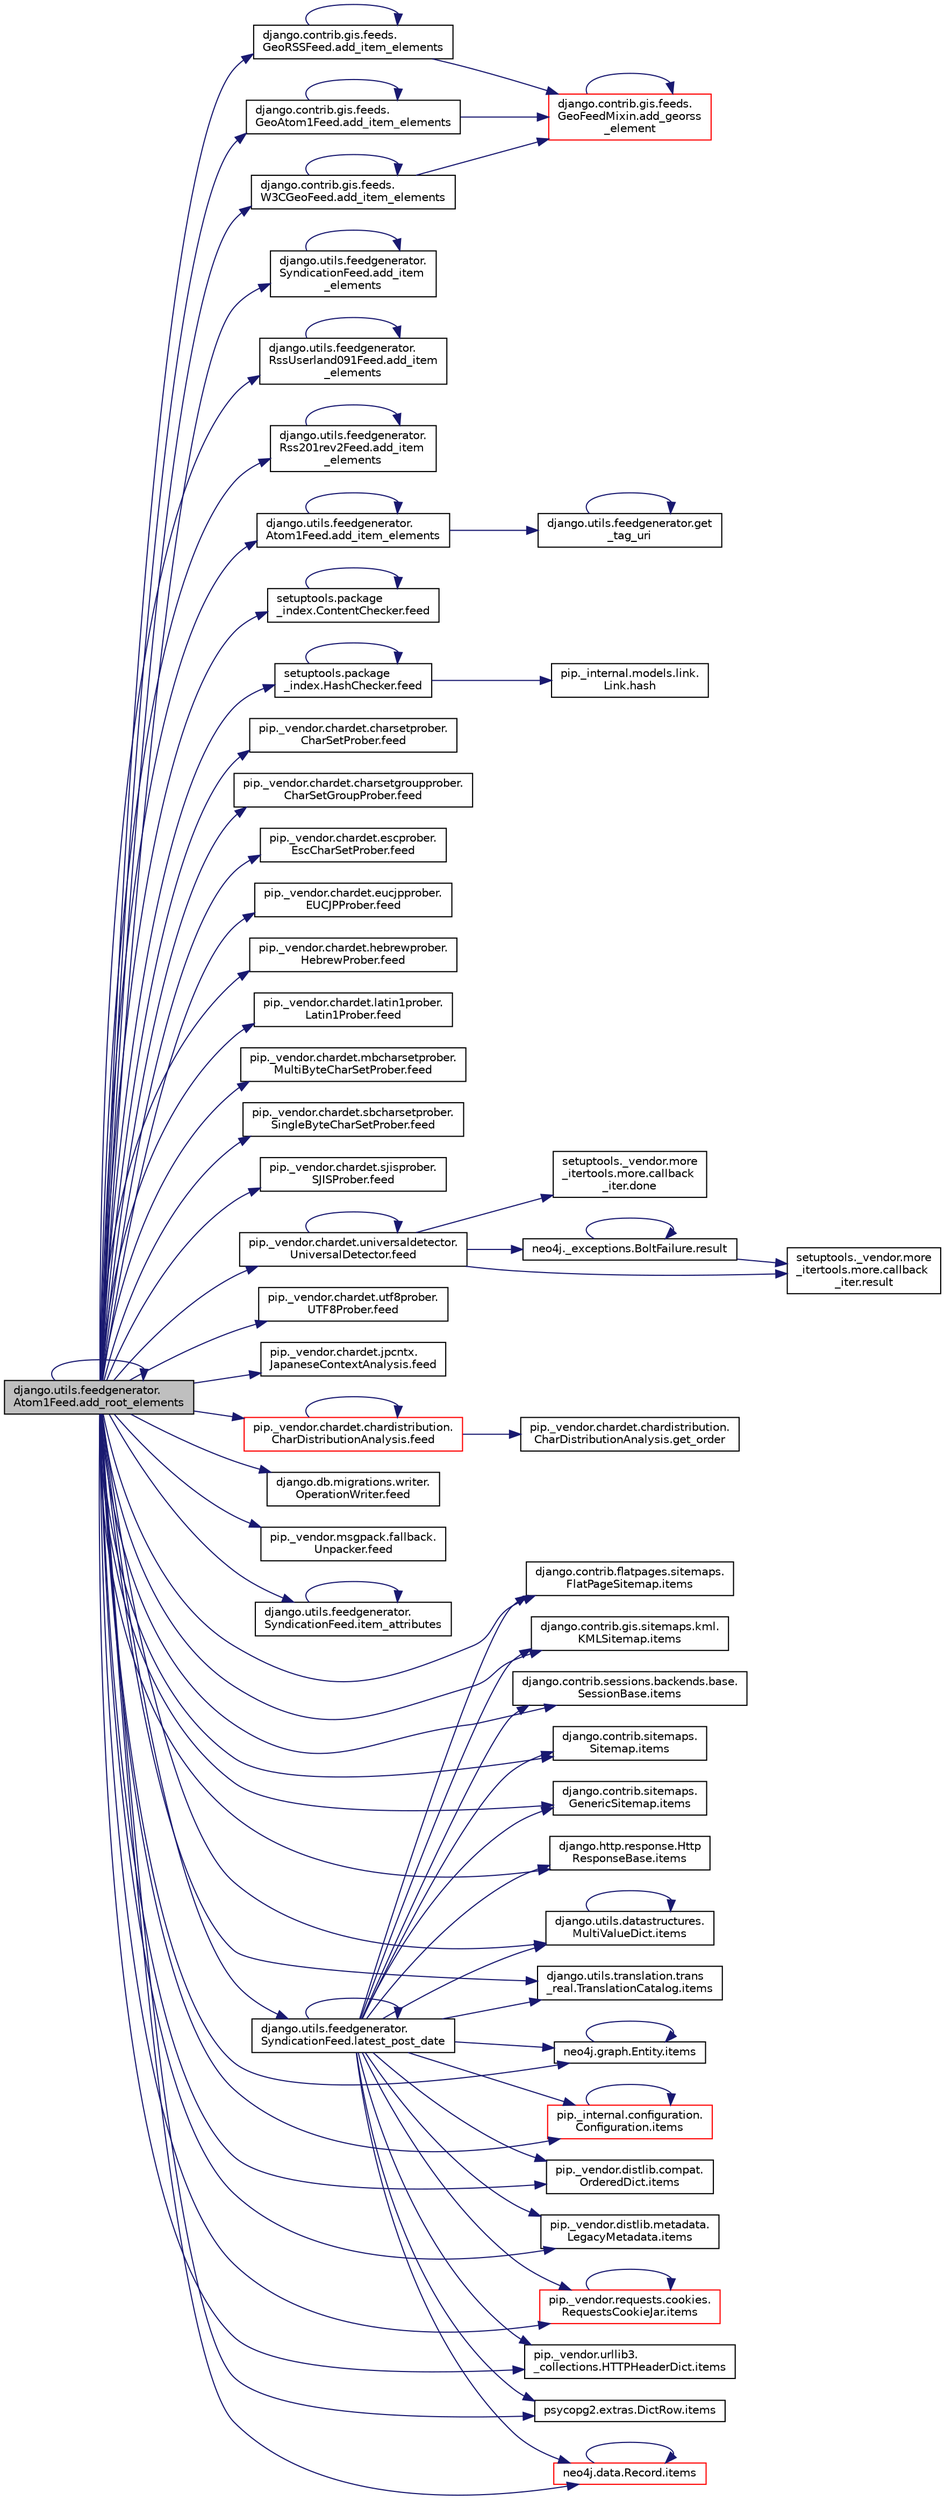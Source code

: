 digraph "django.utils.feedgenerator.Atom1Feed.add_root_elements"
{
 // LATEX_PDF_SIZE
  edge [fontname="Helvetica",fontsize="10",labelfontname="Helvetica",labelfontsize="10"];
  node [fontname="Helvetica",fontsize="10",shape=record];
  rankdir="LR";
  Node1 [label="django.utils.feedgenerator.\lAtom1Feed.add_root_elements",height=0.2,width=0.4,color="black", fillcolor="grey75", style="filled", fontcolor="black",tooltip=" "];
  Node1 -> Node2 [color="midnightblue",fontsize="10",style="solid",fontname="Helvetica"];
  Node2 [label="django.contrib.gis.feeds.\lGeoRSSFeed.add_item_elements",height=0.2,width=0.4,color="black", fillcolor="white", style="filled",URL="$dd/d6f/classdjango_1_1contrib_1_1gis_1_1feeds_1_1_geo_r_s_s_feed.html#a9bcefdfb7e6d4af86edc67f4099f6087",tooltip=" "];
  Node2 -> Node3 [color="midnightblue",fontsize="10",style="solid",fontname="Helvetica"];
  Node3 [label="django.contrib.gis.feeds.\lGeoFeedMixin.add_georss\l_element",height=0.2,width=0.4,color="red", fillcolor="white", style="filled",URL="$d7/d89/classdjango_1_1contrib_1_1gis_1_1feeds_1_1_geo_feed_mixin.html#a8bab5564affeea0e2b51d14ca1fa7fcc",tooltip=" "];
  Node3 -> Node3 [color="midnightblue",fontsize="10",style="solid",fontname="Helvetica"];
  Node2 -> Node2 [color="midnightblue",fontsize="10",style="solid",fontname="Helvetica"];
  Node1 -> Node6 [color="midnightblue",fontsize="10",style="solid",fontname="Helvetica"];
  Node6 [label="django.contrib.gis.feeds.\lGeoAtom1Feed.add_item_elements",height=0.2,width=0.4,color="black", fillcolor="white", style="filled",URL="$d1/db5/classdjango_1_1contrib_1_1gis_1_1feeds_1_1_geo_atom1_feed.html#ade1edb44af2921a14352b52a69f5add9",tooltip=" "];
  Node6 -> Node3 [color="midnightblue",fontsize="10",style="solid",fontname="Helvetica"];
  Node6 -> Node6 [color="midnightblue",fontsize="10",style="solid",fontname="Helvetica"];
  Node1 -> Node7 [color="midnightblue",fontsize="10",style="solid",fontname="Helvetica"];
  Node7 [label="django.contrib.gis.feeds.\lW3CGeoFeed.add_item_elements",height=0.2,width=0.4,color="black", fillcolor="white", style="filled",URL="$d1/df8/classdjango_1_1contrib_1_1gis_1_1feeds_1_1_w3_c_geo_feed.html#aa9f9b8c66117e6a1da478048c1fed1b8",tooltip=" "];
  Node7 -> Node3 [color="midnightblue",fontsize="10",style="solid",fontname="Helvetica"];
  Node7 -> Node7 [color="midnightblue",fontsize="10",style="solid",fontname="Helvetica"];
  Node1 -> Node8 [color="midnightblue",fontsize="10",style="solid",fontname="Helvetica"];
  Node8 [label="django.utils.feedgenerator.\lSyndicationFeed.add_item\l_elements",height=0.2,width=0.4,color="black", fillcolor="white", style="filled",URL="$d7/dc3/classdjango_1_1utils_1_1feedgenerator_1_1_syndication_feed.html#abf5400b7aa445b56e46fadbe62886bfa",tooltip=" "];
  Node8 -> Node8 [color="midnightblue",fontsize="10",style="solid",fontname="Helvetica"];
  Node1 -> Node9 [color="midnightblue",fontsize="10",style="solid",fontname="Helvetica"];
  Node9 [label="django.utils.feedgenerator.\lRssUserland091Feed.add_item\l_elements",height=0.2,width=0.4,color="black", fillcolor="white", style="filled",URL="$da/d6d/classdjango_1_1utils_1_1feedgenerator_1_1_rss_userland091_feed.html#a8519d2b8f9572d70fe0eca7a6e476504",tooltip=" "];
  Node9 -> Node9 [color="midnightblue",fontsize="10",style="solid",fontname="Helvetica"];
  Node1 -> Node10 [color="midnightblue",fontsize="10",style="solid",fontname="Helvetica"];
  Node10 [label="django.utils.feedgenerator.\lRss201rev2Feed.add_item\l_elements",height=0.2,width=0.4,color="black", fillcolor="white", style="filled",URL="$d7/d02/classdjango_1_1utils_1_1feedgenerator_1_1_rss201rev2_feed.html#aa0dfa5e0ca72596cd7d2e19e34ce08ac",tooltip=" "];
  Node10 -> Node10 [color="midnightblue",fontsize="10",style="solid",fontname="Helvetica"];
  Node1 -> Node11 [color="midnightblue",fontsize="10",style="solid",fontname="Helvetica"];
  Node11 [label="django.utils.feedgenerator.\lAtom1Feed.add_item_elements",height=0.2,width=0.4,color="black", fillcolor="white", style="filled",URL="$d2/dc8/classdjango_1_1utils_1_1feedgenerator_1_1_atom1_feed.html#a088dd3cf3c90498f17907de109eca16f",tooltip=" "];
  Node11 -> Node11 [color="midnightblue",fontsize="10",style="solid",fontname="Helvetica"];
  Node11 -> Node12 [color="midnightblue",fontsize="10",style="solid",fontname="Helvetica"];
  Node12 [label="django.utils.feedgenerator.get\l_tag_uri",height=0.2,width=0.4,color="black", fillcolor="white", style="filled",URL="$d6/df0/namespacedjango_1_1utils_1_1feedgenerator.html#ad3d75f4bb7d752c2e73f6a077edadc60",tooltip=" "];
  Node12 -> Node12 [color="midnightblue",fontsize="10",style="solid",fontname="Helvetica"];
  Node1 -> Node1 [color="midnightblue",fontsize="10",style="solid",fontname="Helvetica"];
  Node1 -> Node13 [color="midnightblue",fontsize="10",style="solid",fontname="Helvetica"];
  Node13 [label="setuptools.package\l_index.ContentChecker.feed",height=0.2,width=0.4,color="black", fillcolor="white", style="filled",URL="$db/d4f/classsetuptools_1_1package__index_1_1_content_checker.html#a13b8b787afa956344f5eab6445f1d214",tooltip=" "];
  Node13 -> Node13 [color="midnightblue",fontsize="10",style="solid",fontname="Helvetica"];
  Node1 -> Node14 [color="midnightblue",fontsize="10",style="solid",fontname="Helvetica"];
  Node14 [label="setuptools.package\l_index.HashChecker.feed",height=0.2,width=0.4,color="black", fillcolor="white", style="filled",URL="$df/d50/classsetuptools_1_1package__index_1_1_hash_checker.html#ab85ad235e2596bf0adc4b69aa23f9600",tooltip=" "];
  Node14 -> Node14 [color="midnightblue",fontsize="10",style="solid",fontname="Helvetica"];
  Node14 -> Node15 [color="midnightblue",fontsize="10",style="solid",fontname="Helvetica"];
  Node15 [label="pip._internal.models.link.\lLink.hash",height=0.2,width=0.4,color="black", fillcolor="white", style="filled",URL="$de/da5/classpip_1_1__internal_1_1models_1_1link_1_1_link.html#a9d79621efd16f7c320ee3fdd6d8585b5",tooltip=" "];
  Node1 -> Node16 [color="midnightblue",fontsize="10",style="solid",fontname="Helvetica"];
  Node16 [label="pip._vendor.chardet.charsetprober.\lCharSetProber.feed",height=0.2,width=0.4,color="black", fillcolor="white", style="filled",URL="$da/d33/classpip_1_1__vendor_1_1chardet_1_1charsetprober_1_1_char_set_prober.html#a1cc41b371da5d90edece17e54f1fdf9b",tooltip=" "];
  Node1 -> Node17 [color="midnightblue",fontsize="10",style="solid",fontname="Helvetica"];
  Node17 [label="pip._vendor.chardet.charsetgroupprober.\lCharSetGroupProber.feed",height=0.2,width=0.4,color="black", fillcolor="white", style="filled",URL="$d5/d8f/classpip_1_1__vendor_1_1chardet_1_1charsetgroupprober_1_1_char_set_group_prober.html#aab3c0cbb972732881afd124221c6106e",tooltip=" "];
  Node1 -> Node18 [color="midnightblue",fontsize="10",style="solid",fontname="Helvetica"];
  Node18 [label="pip._vendor.chardet.escprober.\lEscCharSetProber.feed",height=0.2,width=0.4,color="black", fillcolor="white", style="filled",URL="$d9/d37/classpip_1_1__vendor_1_1chardet_1_1escprober_1_1_esc_char_set_prober.html#a9a4b36b24c3a8622cbd3f4eeadfeffc4",tooltip=" "];
  Node1 -> Node19 [color="midnightblue",fontsize="10",style="solid",fontname="Helvetica"];
  Node19 [label="pip._vendor.chardet.eucjpprober.\lEUCJPProber.feed",height=0.2,width=0.4,color="black", fillcolor="white", style="filled",URL="$dd/d73/classpip_1_1__vendor_1_1chardet_1_1eucjpprober_1_1_e_u_c_j_p_prober.html#ad96303aded5d210f4161a85cee288db1",tooltip=" "];
  Node1 -> Node20 [color="midnightblue",fontsize="10",style="solid",fontname="Helvetica"];
  Node20 [label="pip._vendor.chardet.hebrewprober.\lHebrewProber.feed",height=0.2,width=0.4,color="black", fillcolor="white", style="filled",URL="$db/db2/classpip_1_1__vendor_1_1chardet_1_1hebrewprober_1_1_hebrew_prober.html#aa1fce7290d1b2c5f7782beaf4bde6198",tooltip=" "];
  Node1 -> Node21 [color="midnightblue",fontsize="10",style="solid",fontname="Helvetica"];
  Node21 [label="pip._vendor.chardet.latin1prober.\lLatin1Prober.feed",height=0.2,width=0.4,color="black", fillcolor="white", style="filled",URL="$d6/d9c/classpip_1_1__vendor_1_1chardet_1_1latin1prober_1_1_latin1_prober.html#a30e002c1c507b761cdf7cd1ced7f5b3b",tooltip=" "];
  Node1 -> Node22 [color="midnightblue",fontsize="10",style="solid",fontname="Helvetica"];
  Node22 [label="pip._vendor.chardet.mbcharsetprober.\lMultiByteCharSetProber.feed",height=0.2,width=0.4,color="black", fillcolor="white", style="filled",URL="$df/d40/classpip_1_1__vendor_1_1chardet_1_1mbcharsetprober_1_1_multi_byte_char_set_prober.html#ad57b10650bc13b5edbb278b4488369e7",tooltip=" "];
  Node1 -> Node23 [color="midnightblue",fontsize="10",style="solid",fontname="Helvetica"];
  Node23 [label="pip._vendor.chardet.sbcharsetprober.\lSingleByteCharSetProber.feed",height=0.2,width=0.4,color="black", fillcolor="white", style="filled",URL="$d1/d89/classpip_1_1__vendor_1_1chardet_1_1sbcharsetprober_1_1_single_byte_char_set_prober.html#a34084783a02f898b7283b01c70c46f91",tooltip=" "];
  Node1 -> Node24 [color="midnightblue",fontsize="10",style="solid",fontname="Helvetica"];
  Node24 [label="pip._vendor.chardet.sjisprober.\lSJISProber.feed",height=0.2,width=0.4,color="black", fillcolor="white", style="filled",URL="$dc/dba/classpip_1_1__vendor_1_1chardet_1_1sjisprober_1_1_s_j_i_s_prober.html#a95af2daa6b9396f65da6f6197a1dbfb8",tooltip=" "];
  Node1 -> Node25 [color="midnightblue",fontsize="10",style="solid",fontname="Helvetica"];
  Node25 [label="pip._vendor.chardet.universaldetector.\lUniversalDetector.feed",height=0.2,width=0.4,color="black", fillcolor="white", style="filled",URL="$d1/d68/classpip_1_1__vendor_1_1chardet_1_1universaldetector_1_1_universal_detector.html#a95546c11a5ad1eb0db709f540a98bf42",tooltip=" "];
  Node25 -> Node26 [color="midnightblue",fontsize="10",style="solid",fontname="Helvetica"];
  Node26 [label="setuptools._vendor.more\l_itertools.more.callback\l_iter.done",height=0.2,width=0.4,color="black", fillcolor="white", style="filled",URL="$dc/d4b/classsetuptools_1_1__vendor_1_1more__itertools_1_1more_1_1callback__iter.html#a7f3002c09765824dce2dde2655d528e7",tooltip=" "];
  Node25 -> Node25 [color="midnightblue",fontsize="10",style="solid",fontname="Helvetica"];
  Node25 -> Node27 [color="midnightblue",fontsize="10",style="solid",fontname="Helvetica"];
  Node27 [label="neo4j._exceptions.BoltFailure.result",height=0.2,width=0.4,color="black", fillcolor="white", style="filled",URL="$d4/da5/classneo4j_1_1__exceptions_1_1_bolt_failure.html#a2ebf55a102a3da05081f3b3ca4166aac",tooltip=" "];
  Node27 -> Node27 [color="midnightblue",fontsize="10",style="solid",fontname="Helvetica"];
  Node27 -> Node28 [color="midnightblue",fontsize="10",style="solid",fontname="Helvetica"];
  Node28 [label="setuptools._vendor.more\l_itertools.more.callback\l_iter.result",height=0.2,width=0.4,color="black", fillcolor="white", style="filled",URL="$dc/d4b/classsetuptools_1_1__vendor_1_1more__itertools_1_1more_1_1callback__iter.html#a48aef2036093325100f236fdaa7dc0fc",tooltip=" "];
  Node25 -> Node28 [color="midnightblue",fontsize="10",style="solid",fontname="Helvetica"];
  Node1 -> Node29 [color="midnightblue",fontsize="10",style="solid",fontname="Helvetica"];
  Node29 [label="pip._vendor.chardet.utf8prober.\lUTF8Prober.feed",height=0.2,width=0.4,color="black", fillcolor="white", style="filled",URL="$d7/d49/classpip_1_1__vendor_1_1chardet_1_1utf8prober_1_1_u_t_f8_prober.html#a684b4070cb0cb073b75842c3552be4aa",tooltip=" "];
  Node1 -> Node30 [color="midnightblue",fontsize="10",style="solid",fontname="Helvetica"];
  Node30 [label="pip._vendor.chardet.jpcntx.\lJapaneseContextAnalysis.feed",height=0.2,width=0.4,color="black", fillcolor="white", style="filled",URL="$d1/dce/classpip_1_1__vendor_1_1chardet_1_1jpcntx_1_1_japanese_context_analysis.html#a27e160a4a05947cc260430e10540a126",tooltip=" "];
  Node1 -> Node31 [color="midnightblue",fontsize="10",style="solid",fontname="Helvetica"];
  Node31 [label="pip._vendor.chardet.chardistribution.\lCharDistributionAnalysis.feed",height=0.2,width=0.4,color="red", fillcolor="white", style="filled",URL="$d0/d28/classpip_1_1__vendor_1_1chardet_1_1chardistribution_1_1_char_distribution_analysis.html#aaf5c6e7561963bc088ce9d1a1c88cb34",tooltip=" "];
  Node31 -> Node31 [color="midnightblue",fontsize="10",style="solid",fontname="Helvetica"];
  Node31 -> Node32 [color="midnightblue",fontsize="10",style="solid",fontname="Helvetica"];
  Node32 [label="pip._vendor.chardet.chardistribution.\lCharDistributionAnalysis.get_order",height=0.2,width=0.4,color="black", fillcolor="white", style="filled",URL="$d0/d28/classpip_1_1__vendor_1_1chardet_1_1chardistribution_1_1_char_distribution_analysis.html#a77308260fe6b512569194586eca8b670",tooltip=" "];
  Node1 -> Node42 [color="midnightblue",fontsize="10",style="solid",fontname="Helvetica"];
  Node42 [label="django.db.migrations.writer.\lOperationWriter.feed",height=0.2,width=0.4,color="black", fillcolor="white", style="filled",URL="$da/dc4/classdjango_1_1db_1_1migrations_1_1writer_1_1_operation_writer.html#a1c6d6fcafc9fa91345b8bc4b58779760",tooltip=" "];
  Node1 -> Node43 [color="midnightblue",fontsize="10",style="solid",fontname="Helvetica"];
  Node43 [label="pip._vendor.msgpack.fallback.\lUnpacker.feed",height=0.2,width=0.4,color="black", fillcolor="white", style="filled",URL="$d1/d3d/classpip_1_1__vendor_1_1msgpack_1_1fallback_1_1_unpacker.html#a7a28f68c1e94d76a2412b8b2f54d986a",tooltip=" "];
  Node1 -> Node44 [color="midnightblue",fontsize="10",style="solid",fontname="Helvetica"];
  Node44 [label="django.utils.feedgenerator.\lSyndicationFeed.item_attributes",height=0.2,width=0.4,color="black", fillcolor="white", style="filled",URL="$d7/dc3/classdjango_1_1utils_1_1feedgenerator_1_1_syndication_feed.html#ac545499704f6bc352445d987e57939f9",tooltip=" "];
  Node44 -> Node44 [color="midnightblue",fontsize="10",style="solid",fontname="Helvetica"];
  Node1 -> Node45 [color="midnightblue",fontsize="10",style="solid",fontname="Helvetica"];
  Node45 [label="django.contrib.flatpages.sitemaps.\lFlatPageSitemap.items",height=0.2,width=0.4,color="black", fillcolor="white", style="filled",URL="$da/db0/classdjango_1_1contrib_1_1flatpages_1_1sitemaps_1_1_flat_page_sitemap.html#a6948e64ef6083cce5ad81a02a00e7836",tooltip=" "];
  Node1 -> Node46 [color="midnightblue",fontsize="10",style="solid",fontname="Helvetica"];
  Node46 [label="django.contrib.gis.sitemaps.kml.\lKMLSitemap.items",height=0.2,width=0.4,color="black", fillcolor="white", style="filled",URL="$d0/dea/classdjango_1_1contrib_1_1gis_1_1sitemaps_1_1kml_1_1_k_m_l_sitemap.html#a6acd07396d1cde7a19605ad2a8aa92e3",tooltip=" "];
  Node1 -> Node47 [color="midnightblue",fontsize="10",style="solid",fontname="Helvetica"];
  Node47 [label="django.contrib.sessions.backends.base.\lSessionBase.items",height=0.2,width=0.4,color="black", fillcolor="white", style="filled",URL="$d1/d6e/classdjango_1_1contrib_1_1sessions_1_1backends_1_1base_1_1_session_base.html#ae25cf58df559b84f6cb8c2bad2420f5f",tooltip=" "];
  Node1 -> Node48 [color="midnightblue",fontsize="10",style="solid",fontname="Helvetica"];
  Node48 [label="django.contrib.sitemaps.\lSitemap.items",height=0.2,width=0.4,color="black", fillcolor="white", style="filled",URL="$db/d3f/classdjango_1_1contrib_1_1sitemaps_1_1_sitemap.html#a521395bdbfe3e7c0afbf9bb0a038a3d5",tooltip=" "];
  Node1 -> Node49 [color="midnightblue",fontsize="10",style="solid",fontname="Helvetica"];
  Node49 [label="django.contrib.sitemaps.\lGenericSitemap.items",height=0.2,width=0.4,color="black", fillcolor="white", style="filled",URL="$d5/d7c/classdjango_1_1contrib_1_1sitemaps_1_1_generic_sitemap.html#ab6026371faf88c9a25c1e70a02570ebb",tooltip=" "];
  Node1 -> Node50 [color="midnightblue",fontsize="10",style="solid",fontname="Helvetica"];
  Node50 [label="django.http.response.Http\lResponseBase.items",height=0.2,width=0.4,color="black", fillcolor="white", style="filled",URL="$dd/db4/classdjango_1_1http_1_1response_1_1_http_response_base.html#a8ed7fbc867369f0722bb5b0997593520",tooltip=" "];
  Node1 -> Node51 [color="midnightblue",fontsize="10",style="solid",fontname="Helvetica"];
  Node51 [label="django.utils.datastructures.\lMultiValueDict.items",height=0.2,width=0.4,color="black", fillcolor="white", style="filled",URL="$d5/d02/classdjango_1_1utils_1_1datastructures_1_1_multi_value_dict.html#a6e3230d429487c8249894a263e311ade",tooltip=" "];
  Node51 -> Node51 [color="midnightblue",fontsize="10",style="solid",fontname="Helvetica"];
  Node1 -> Node52 [color="midnightblue",fontsize="10",style="solid",fontname="Helvetica"];
  Node52 [label="django.utils.translation.trans\l_real.TranslationCatalog.items",height=0.2,width=0.4,color="black", fillcolor="white", style="filled",URL="$dd/d59/classdjango_1_1utils_1_1translation_1_1trans__real_1_1_translation_catalog.html#ae868bfe97371199134f38f2bd997e08f",tooltip=" "];
  Node1 -> Node53 [color="midnightblue",fontsize="10",style="solid",fontname="Helvetica"];
  Node53 [label="neo4j.graph.Entity.items",height=0.2,width=0.4,color="black", fillcolor="white", style="filled",URL="$da/de2/classneo4j_1_1graph_1_1_entity.html#a900c8bafc184909bef8464cc234974e8",tooltip=" "];
  Node53 -> Node53 [color="midnightblue",fontsize="10",style="solid",fontname="Helvetica"];
  Node1 -> Node54 [color="midnightblue",fontsize="10",style="solid",fontname="Helvetica"];
  Node54 [label="pip._internal.configuration.\lConfiguration.items",height=0.2,width=0.4,color="red", fillcolor="white", style="filled",URL="$dc/da9/classpip_1_1__internal_1_1configuration_1_1_configuration.html#a43a724f440f49a72db825d19c0faa921",tooltip=" "];
  Node54 -> Node54 [color="midnightblue",fontsize="10",style="solid",fontname="Helvetica"];
  Node1 -> Node56 [color="midnightblue",fontsize="10",style="solid",fontname="Helvetica"];
  Node56 [label="pip._vendor.distlib.compat.\lOrderedDict.items",height=0.2,width=0.4,color="black", fillcolor="white", style="filled",URL="$d8/dae/classpip_1_1__vendor_1_1distlib_1_1compat_1_1_ordered_dict.html#a97f6c8e438a9fd542ea4379858e9586a",tooltip=" "];
  Node1 -> Node57 [color="midnightblue",fontsize="10",style="solid",fontname="Helvetica"];
  Node57 [label="pip._vendor.distlib.metadata.\lLegacyMetadata.items",height=0.2,width=0.4,color="black", fillcolor="white", style="filled",URL="$d3/dc5/classpip_1_1__vendor_1_1distlib_1_1metadata_1_1_legacy_metadata.html#ad75ade4c3fcb143145f1e75dcb2b691d",tooltip=" "];
  Node1 -> Node58 [color="midnightblue",fontsize="10",style="solid",fontname="Helvetica"];
  Node58 [label="pip._vendor.requests.cookies.\lRequestsCookieJar.items",height=0.2,width=0.4,color="red", fillcolor="white", style="filled",URL="$d9/d08/classpip_1_1__vendor_1_1requests_1_1cookies_1_1_requests_cookie_jar.html#a16943d14660f257b695673e38162c0f7",tooltip=" "];
  Node58 -> Node58 [color="midnightblue",fontsize="10",style="solid",fontname="Helvetica"];
  Node1 -> Node68 [color="midnightblue",fontsize="10",style="solid",fontname="Helvetica"];
  Node68 [label="pip._vendor.urllib3.\l_collections.HTTPHeaderDict.items",height=0.2,width=0.4,color="black", fillcolor="white", style="filled",URL="$d8/dc7/classpip_1_1__vendor_1_1urllib3_1_1__collections_1_1_h_t_t_p_header_dict.html#ae40b7c8adb3a4a74a2fe63ee3d86173e",tooltip=" "];
  Node1 -> Node69 [color="midnightblue",fontsize="10",style="solid",fontname="Helvetica"];
  Node69 [label="psycopg2.extras.DictRow.items",height=0.2,width=0.4,color="black", fillcolor="white", style="filled",URL="$dc/d7b/classpsycopg2_1_1extras_1_1_dict_row.html#a8b5ca8f01caa84bc32fb4f31ff0de8d3",tooltip=" "];
  Node1 -> Node70 [color="midnightblue",fontsize="10",style="solid",fontname="Helvetica"];
  Node70 [label="neo4j.data.Record.items",height=0.2,width=0.4,color="red", fillcolor="white", style="filled",URL="$d8/da3/classneo4j_1_1data_1_1_record.html#aa82fb1c1ac368d26d9decaa7a8339be1",tooltip=" "];
  Node70 -> Node70 [color="midnightblue",fontsize="10",style="solid",fontname="Helvetica"];
  Node1 -> Node4012 [color="midnightblue",fontsize="10",style="solid",fontname="Helvetica"];
  Node4012 [label="django.utils.feedgenerator.\lSyndicationFeed.latest_post_date",height=0.2,width=0.4,color="black", fillcolor="white", style="filled",URL="$d7/dc3/classdjango_1_1utils_1_1feedgenerator_1_1_syndication_feed.html#acb91f3a383f15b6ec997db8c443b440e",tooltip=" "];
  Node4012 -> Node45 [color="midnightblue",fontsize="10",style="solid",fontname="Helvetica"];
  Node4012 -> Node46 [color="midnightblue",fontsize="10",style="solid",fontname="Helvetica"];
  Node4012 -> Node47 [color="midnightblue",fontsize="10",style="solid",fontname="Helvetica"];
  Node4012 -> Node48 [color="midnightblue",fontsize="10",style="solid",fontname="Helvetica"];
  Node4012 -> Node49 [color="midnightblue",fontsize="10",style="solid",fontname="Helvetica"];
  Node4012 -> Node50 [color="midnightblue",fontsize="10",style="solid",fontname="Helvetica"];
  Node4012 -> Node51 [color="midnightblue",fontsize="10",style="solid",fontname="Helvetica"];
  Node4012 -> Node52 [color="midnightblue",fontsize="10",style="solid",fontname="Helvetica"];
  Node4012 -> Node53 [color="midnightblue",fontsize="10",style="solid",fontname="Helvetica"];
  Node4012 -> Node54 [color="midnightblue",fontsize="10",style="solid",fontname="Helvetica"];
  Node4012 -> Node56 [color="midnightblue",fontsize="10",style="solid",fontname="Helvetica"];
  Node4012 -> Node57 [color="midnightblue",fontsize="10",style="solid",fontname="Helvetica"];
  Node4012 -> Node70 [color="midnightblue",fontsize="10",style="solid",fontname="Helvetica"];
  Node4012 -> Node58 [color="midnightblue",fontsize="10",style="solid",fontname="Helvetica"];
  Node4012 -> Node68 [color="midnightblue",fontsize="10",style="solid",fontname="Helvetica"];
  Node4012 -> Node69 [color="midnightblue",fontsize="10",style="solid",fontname="Helvetica"];
  Node4012 -> Node4012 [color="midnightblue",fontsize="10",style="solid",fontname="Helvetica"];
}
